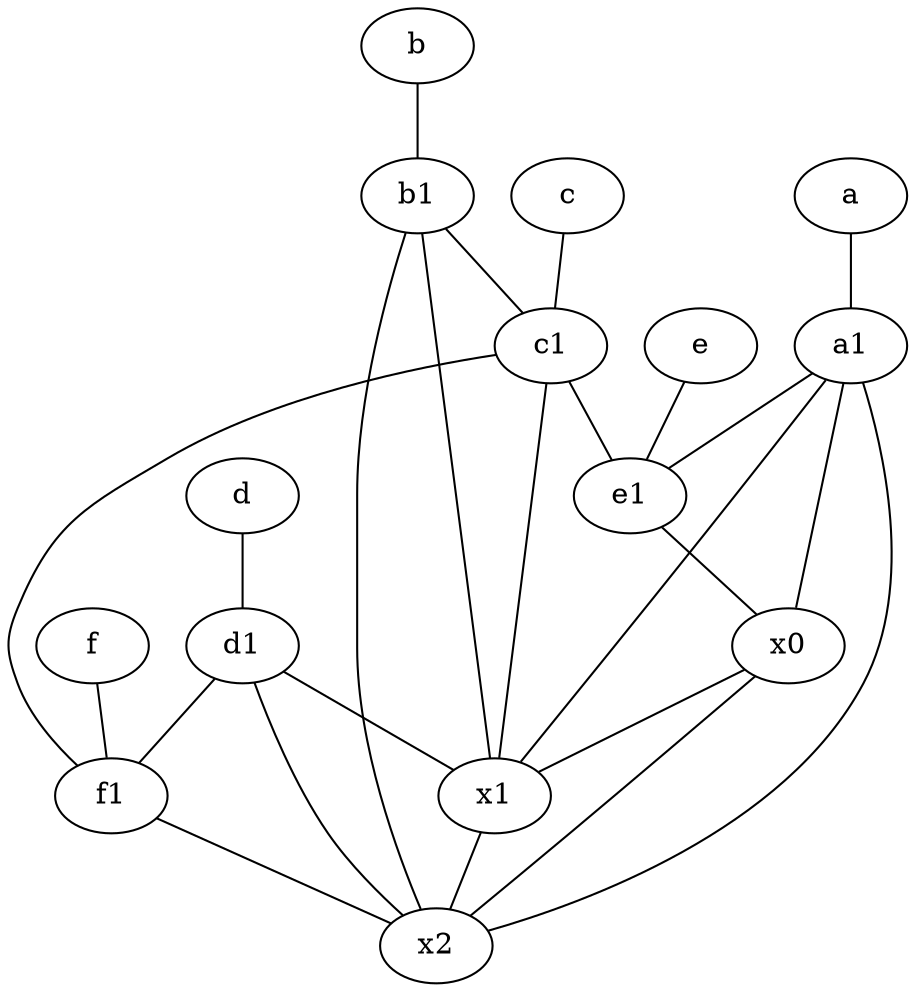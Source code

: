 graph {
	node [labelfontsize=50]
	a1 [labelfontsize=50 pos="8,3!"]
	e [labelfontsize=50 pos="7,9!"]
	x2 [labelfontsize=50]
	e1 [labelfontsize=50 pos="7,7!"]
	c1 [labelfontsize=50 pos="4.5,3!"]
	f1 [labelfontsize=50 pos="3,8!"]
	b [labelfontsize=50 pos="10,4!"]
	a [labelfontsize=50 pos="8,2!"]
	d [labelfontsize=50 pos="2,5!"]
	x0 [labelfontsize=50]
	b1 [labelfontsize=50 pos="9,4!"]
	f [labelfontsize=50 pos="3,9!"]
	d1 [labelfontsize=50 pos="3,5!"]
	c [labelfontsize=50 pos="4.5,2!"]
	x1 [labelfontsize=50]
	b1 -- c1
	c1 -- f1
	c1 -- x1
	a1 -- x1
	x0 -- x1
	e1 -- x0
	a1 -- e1
	a1 -- x0
	x1 -- x2
	d -- d1
	a1 -- x2
	x0 -- x2
	d1 -- x1
	c -- c1
	b1 -- x2
	a -- a1
	d1 -- f1
	d1 -- x2
	f1 -- x2
	b -- b1
	c1 -- e1
	f -- f1
	e -- e1
	b1 -- x1
}
